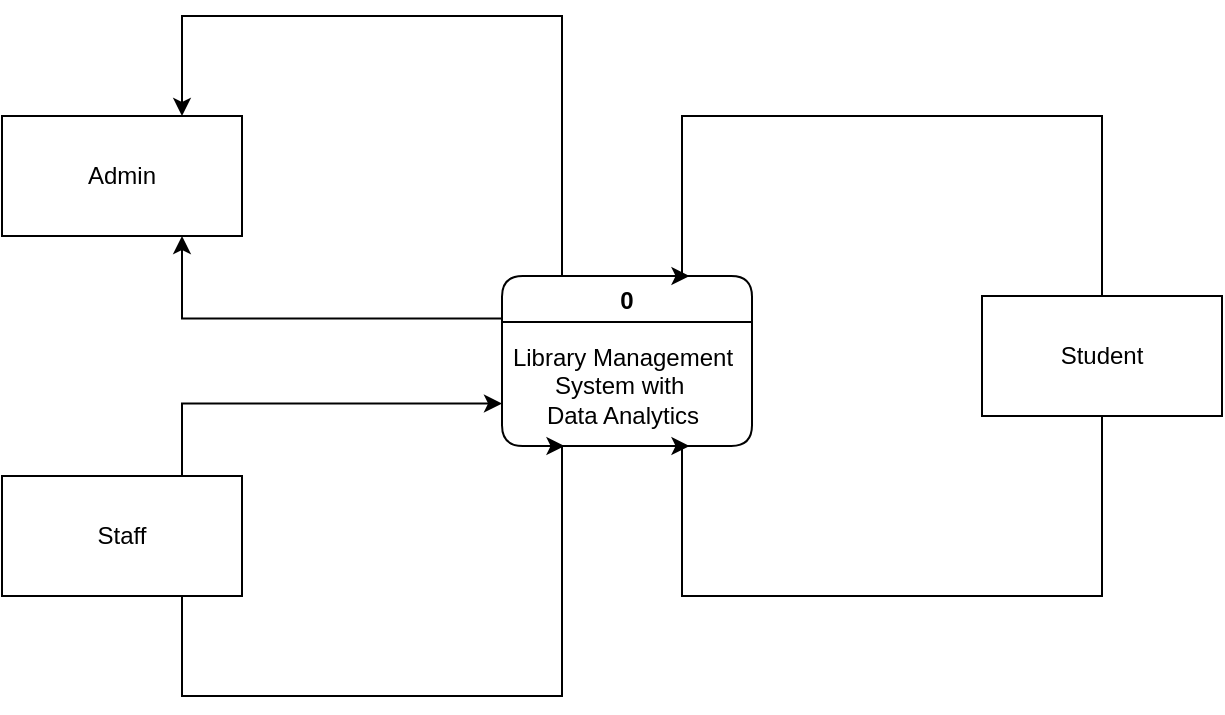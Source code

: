 <mxfile version="22.1.1" type="github">
  <diagram name="Page-1" id="9gFdOeANrFaj8DjQqMcg">
    <mxGraphModel dx="880" dy="468" grid="1" gridSize="10" guides="1" tooltips="1" connect="1" arrows="1" fold="1" page="1" pageScale="1" pageWidth="850" pageHeight="1100" math="0" shadow="0">
      <root>
        <mxCell id="0" />
        <mxCell id="1" parent="0" />
        <mxCell id="_ibQg_Rn4ldZP0pHLLMz-5" style="edgeStyle=orthogonalEdgeStyle;rounded=0;orthogonalLoop=1;jettySize=auto;html=1;exitX=0.25;exitY=0;exitDx=0;exitDy=0;entryX=0.75;entryY=0;entryDx=0;entryDy=0;" edge="1" parent="1" source="jJBmCFS-C7qFisjPrice-5" target="jJBmCFS-C7qFisjPrice-7">
          <mxGeometry relative="1" as="geometry">
            <Array as="points">
              <mxPoint x="390" y="70" />
              <mxPoint x="200" y="70" />
            </Array>
          </mxGeometry>
        </mxCell>
        <mxCell id="_ibQg_Rn4ldZP0pHLLMz-6" style="edgeStyle=orthogonalEdgeStyle;rounded=0;orthogonalLoop=1;jettySize=auto;html=1;exitX=0;exitY=0.25;exitDx=0;exitDy=0;entryX=0.75;entryY=1;entryDx=0;entryDy=0;" edge="1" parent="1" source="jJBmCFS-C7qFisjPrice-5" target="jJBmCFS-C7qFisjPrice-7">
          <mxGeometry relative="1" as="geometry" />
        </mxCell>
        <mxCell id="jJBmCFS-C7qFisjPrice-5" value="0" style="swimlane;rounded=1;" parent="1" vertex="1">
          <mxGeometry x="360" y="200" width="125" height="85" as="geometry" />
        </mxCell>
        <mxCell id="jJBmCFS-C7qFisjPrice-6" value="Library Management &lt;br&gt;System with&amp;nbsp;&lt;br&gt;Data Analytics" style="text;html=1;align=center;verticalAlign=middle;resizable=0;points=[];autosize=1;strokeColor=none;fillColor=none;" parent="jJBmCFS-C7qFisjPrice-5" vertex="1">
          <mxGeometry x="-5" y="25" width="130" height="60" as="geometry" />
        </mxCell>
        <mxCell id="jJBmCFS-C7qFisjPrice-7" value="Admin" style="rounded=0;whiteSpace=wrap;html=1;" parent="1" vertex="1">
          <mxGeometry x="110" y="120" width="120" height="60" as="geometry" />
        </mxCell>
        <mxCell id="_ibQg_Rn4ldZP0pHLLMz-7" style="edgeStyle=orthogonalEdgeStyle;rounded=0;orthogonalLoop=1;jettySize=auto;html=1;exitX=0.75;exitY=0;exitDx=0;exitDy=0;entryX=0;entryY=0.75;entryDx=0;entryDy=0;" edge="1" parent="1" source="uF_3sDalOGd-Q8hxftqo-1" target="jJBmCFS-C7qFisjPrice-5">
          <mxGeometry relative="1" as="geometry" />
        </mxCell>
        <mxCell id="_ibQg_Rn4ldZP0pHLLMz-8" style="edgeStyle=orthogonalEdgeStyle;rounded=0;orthogonalLoop=1;jettySize=auto;html=1;exitX=0.75;exitY=1;exitDx=0;exitDy=0;entryX=0.25;entryY=1;entryDx=0;entryDy=0;" edge="1" parent="1" source="uF_3sDalOGd-Q8hxftqo-1" target="jJBmCFS-C7qFisjPrice-5">
          <mxGeometry relative="1" as="geometry">
            <Array as="points">
              <mxPoint x="200" y="410" />
              <mxPoint x="390" y="410" />
            </Array>
          </mxGeometry>
        </mxCell>
        <mxCell id="uF_3sDalOGd-Q8hxftqo-1" value="Staff" style="rounded=0;whiteSpace=wrap;html=1;" parent="1" vertex="1">
          <mxGeometry x="110" y="300" width="120" height="60" as="geometry" />
        </mxCell>
        <mxCell id="_ibQg_Rn4ldZP0pHLLMz-1" style="edgeStyle=orthogonalEdgeStyle;rounded=0;orthogonalLoop=1;jettySize=auto;html=1;exitX=0.5;exitY=0;exitDx=0;exitDy=0;entryX=0.75;entryY=0;entryDx=0;entryDy=0;" edge="1" parent="1" source="uF_3sDalOGd-Q8hxftqo-2" target="jJBmCFS-C7qFisjPrice-5">
          <mxGeometry relative="1" as="geometry">
            <Array as="points">
              <mxPoint x="660" y="120" />
              <mxPoint x="450" y="120" />
            </Array>
          </mxGeometry>
        </mxCell>
        <mxCell id="_ibQg_Rn4ldZP0pHLLMz-2" style="edgeStyle=orthogonalEdgeStyle;rounded=0;orthogonalLoop=1;jettySize=auto;html=1;exitX=0.5;exitY=1;exitDx=0;exitDy=0;entryX=0.75;entryY=1;entryDx=0;entryDy=0;" edge="1" parent="1" source="uF_3sDalOGd-Q8hxftqo-2" target="jJBmCFS-C7qFisjPrice-5">
          <mxGeometry relative="1" as="geometry">
            <Array as="points">
              <mxPoint x="660" y="360" />
              <mxPoint x="450" y="360" />
            </Array>
          </mxGeometry>
        </mxCell>
        <mxCell id="uF_3sDalOGd-Q8hxftqo-2" value="Student" style="rounded=0;whiteSpace=wrap;html=1;" parent="1" vertex="1">
          <mxGeometry x="600" y="210" width="120" height="60" as="geometry" />
        </mxCell>
      </root>
    </mxGraphModel>
  </diagram>
</mxfile>
